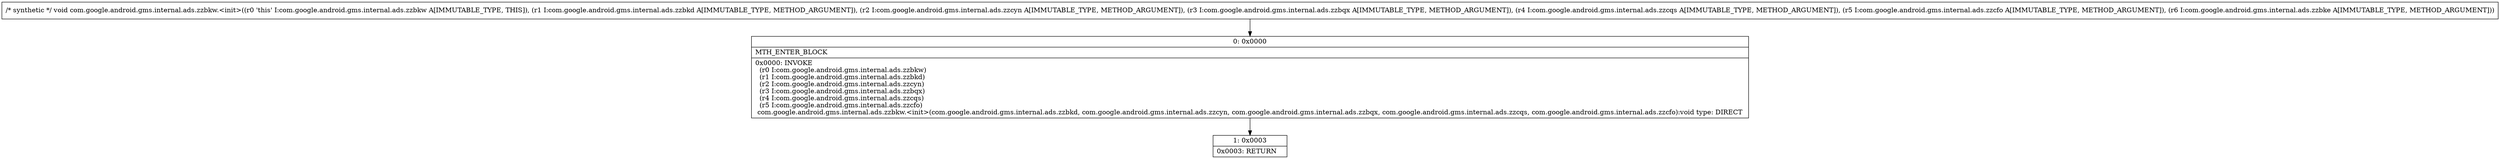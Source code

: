 digraph "CFG forcom.google.android.gms.internal.ads.zzbkw.\<init\>(Lcom\/google\/android\/gms\/internal\/ads\/zzbkd;Lcom\/google\/android\/gms\/internal\/ads\/zzcyn;Lcom\/google\/android\/gms\/internal\/ads\/zzbqx;Lcom\/google\/android\/gms\/internal\/ads\/zzcqs;Lcom\/google\/android\/gms\/internal\/ads\/zzcfo;Lcom\/google\/android\/gms\/internal\/ads\/zzbke;)V" {
Node_0 [shape=record,label="{0\:\ 0x0000|MTH_ENTER_BLOCK\l|0x0000: INVOKE  \l  (r0 I:com.google.android.gms.internal.ads.zzbkw)\l  (r1 I:com.google.android.gms.internal.ads.zzbkd)\l  (r2 I:com.google.android.gms.internal.ads.zzcyn)\l  (r3 I:com.google.android.gms.internal.ads.zzbqx)\l  (r4 I:com.google.android.gms.internal.ads.zzcqs)\l  (r5 I:com.google.android.gms.internal.ads.zzcfo)\l com.google.android.gms.internal.ads.zzbkw.\<init\>(com.google.android.gms.internal.ads.zzbkd, com.google.android.gms.internal.ads.zzcyn, com.google.android.gms.internal.ads.zzbqx, com.google.android.gms.internal.ads.zzcqs, com.google.android.gms.internal.ads.zzcfo):void type: DIRECT \l}"];
Node_1 [shape=record,label="{1\:\ 0x0003|0x0003: RETURN   \l}"];
MethodNode[shape=record,label="{\/* synthetic *\/ void com.google.android.gms.internal.ads.zzbkw.\<init\>((r0 'this' I:com.google.android.gms.internal.ads.zzbkw A[IMMUTABLE_TYPE, THIS]), (r1 I:com.google.android.gms.internal.ads.zzbkd A[IMMUTABLE_TYPE, METHOD_ARGUMENT]), (r2 I:com.google.android.gms.internal.ads.zzcyn A[IMMUTABLE_TYPE, METHOD_ARGUMENT]), (r3 I:com.google.android.gms.internal.ads.zzbqx A[IMMUTABLE_TYPE, METHOD_ARGUMENT]), (r4 I:com.google.android.gms.internal.ads.zzcqs A[IMMUTABLE_TYPE, METHOD_ARGUMENT]), (r5 I:com.google.android.gms.internal.ads.zzcfo A[IMMUTABLE_TYPE, METHOD_ARGUMENT]), (r6 I:com.google.android.gms.internal.ads.zzbke A[IMMUTABLE_TYPE, METHOD_ARGUMENT])) }"];
MethodNode -> Node_0;
Node_0 -> Node_1;
}

